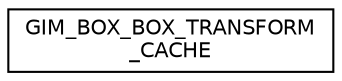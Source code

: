 digraph "Graphical Class Hierarchy"
{
  edge [fontname="Helvetica",fontsize="10",labelfontname="Helvetica",labelfontsize="10"];
  node [fontname="Helvetica",fontsize="10",shape=record];
  rankdir="LR";
  Node1 [label="GIM_BOX_BOX_TRANSFORM\l_CACHE",height=0.2,width=0.4,color="black", fillcolor="white", style="filled",URL="$class_g_i_m___b_o_x___b_o_x___t_r_a_n_s_f_o_r_m___c_a_c_h_e.html",tooltip="Class for transforming a model1 to the space of model0. "];
}
